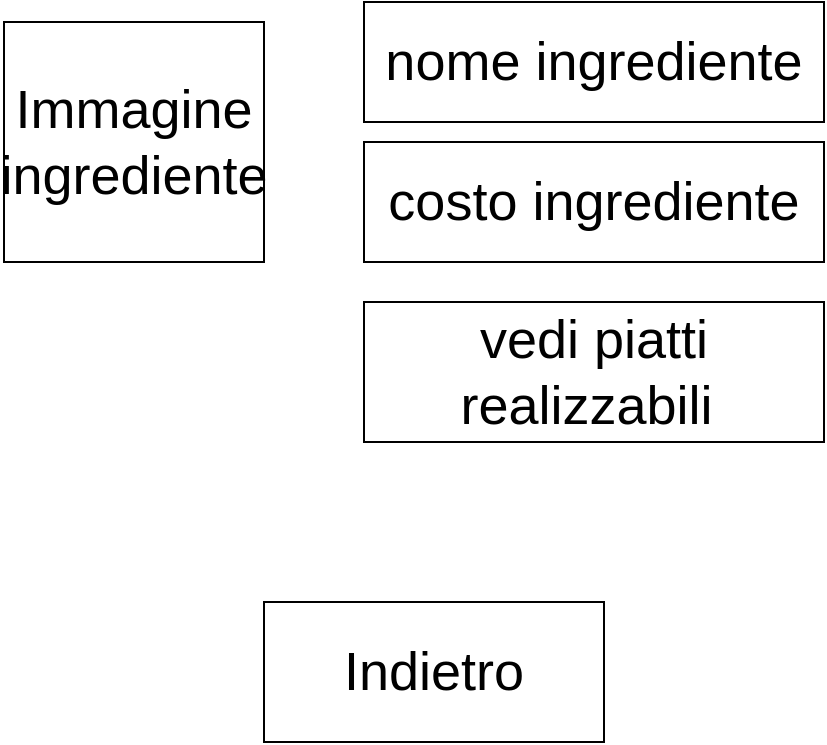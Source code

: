 <mxfile version="18.0.4" type="device"><diagram id="yoXCfqrvb7frqkdutgzq" name="Page-1"><mxGraphModel dx="2445" dy="1396" grid="1" gridSize="10" guides="1" tooltips="1" connect="1" arrows="1" fold="1" page="1" pageScale="1" pageWidth="850" pageHeight="1100" math="0" shadow="0"><root><mxCell id="0"/><mxCell id="1" parent="0"/><mxCell id="GjnBivaTFhjUXiDbdBam-4" value="costo ingrediente" style="rounded=0;whiteSpace=wrap;html=1;fontSize=27;" parent="1" vertex="1"><mxGeometry x="-300" y="310" width="230" height="60" as="geometry"/></mxCell><mxCell id="GjnBivaTFhjUXiDbdBam-5" value="vedi piatti realizzabili&amp;nbsp;" style="rounded=0;whiteSpace=wrap;html=1;fontSize=27;" parent="1" vertex="1"><mxGeometry x="-300" y="390" width="230" height="70" as="geometry"/></mxCell><mxCell id="GjnBivaTFhjUXiDbdBam-6" value="Immagine ingrediente" style="rounded=0;whiteSpace=wrap;html=1;fontSize=27;" parent="1" vertex="1"><mxGeometry x="-480" y="250" width="130" height="120" as="geometry"/></mxCell><mxCell id="GjnBivaTFhjUXiDbdBam-7" value="nome ingrediente" style="rounded=0;whiteSpace=wrap;html=1;fontSize=27;" parent="1" vertex="1"><mxGeometry x="-300" y="240" width="230" height="60" as="geometry"/></mxCell><mxCell id="GjnBivaTFhjUXiDbdBam-13" value="Indietro" style="rounded=0;whiteSpace=wrap;html=1;fontSize=27;" parent="1" vertex="1"><mxGeometry x="-350" y="540" width="170" height="70" as="geometry"/></mxCell></root></mxGraphModel></diagram></mxfile>